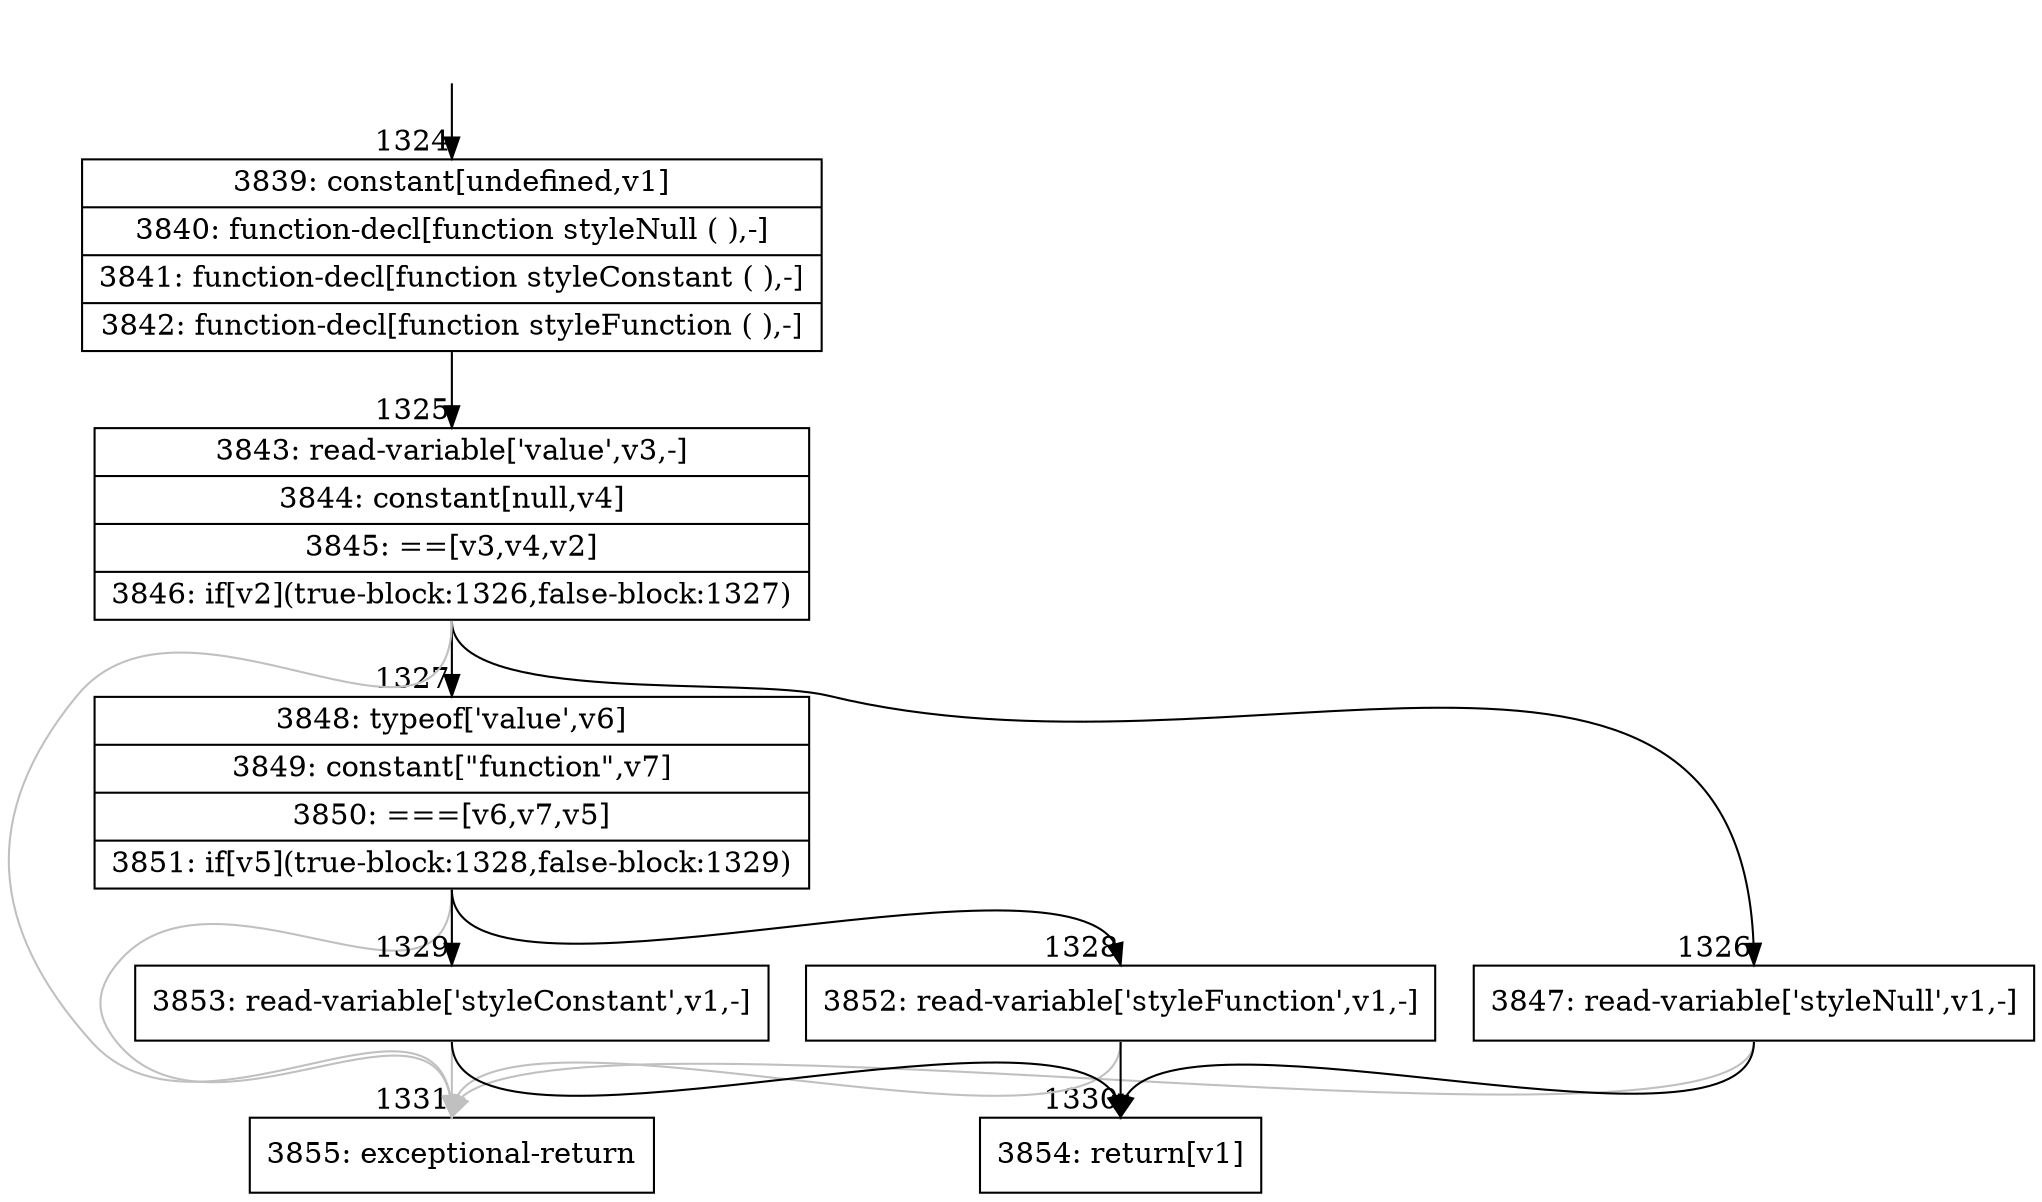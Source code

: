 digraph {
rankdir="TD"
BB_entry125[shape=none,label=""];
BB_entry125 -> BB1324 [tailport=s, headport=n, headlabel="    1324"]
BB1324 [shape=record label="{3839: constant[undefined,v1]|3840: function-decl[function styleNull ( ),-]|3841: function-decl[function styleConstant ( ),-]|3842: function-decl[function styleFunction ( ),-]}" ] 
BB1324 -> BB1325 [tailport=s, headport=n, headlabel="      1325"]
BB1325 [shape=record label="{3843: read-variable['value',v3,-]|3844: constant[null,v4]|3845: ==[v3,v4,v2]|3846: if[v2](true-block:1326,false-block:1327)}" ] 
BB1325 -> BB1326 [tailport=s, headport=n, headlabel="      1326"]
BB1325 -> BB1327 [tailport=s, headport=n, headlabel="      1327"]
BB1325 -> BB1331 [tailport=s, headport=n, color=gray, headlabel="      1331"]
BB1326 [shape=record label="{3847: read-variable['styleNull',v1,-]}" ] 
BB1326 -> BB1330 [tailport=s, headport=n, headlabel="      1330"]
BB1326 -> BB1331 [tailport=s, headport=n, color=gray]
BB1327 [shape=record label="{3848: typeof['value',v6]|3849: constant[\"function\",v7]|3850: ===[v6,v7,v5]|3851: if[v5](true-block:1328,false-block:1329)}" ] 
BB1327 -> BB1328 [tailport=s, headport=n, headlabel="      1328"]
BB1327 -> BB1329 [tailport=s, headport=n, headlabel="      1329"]
BB1327 -> BB1331 [tailport=s, headport=n, color=gray]
BB1328 [shape=record label="{3852: read-variable['styleFunction',v1,-]}" ] 
BB1328 -> BB1330 [tailport=s, headport=n]
BB1328 -> BB1331 [tailport=s, headport=n, color=gray]
BB1329 [shape=record label="{3853: read-variable['styleConstant',v1,-]}" ] 
BB1329 -> BB1330 [tailport=s, headport=n]
BB1329 -> BB1331 [tailport=s, headport=n, color=gray]
BB1330 [shape=record label="{3854: return[v1]}" ] 
BB1331 [shape=record label="{3855: exceptional-return}" ] 
//#$~ 759
}
